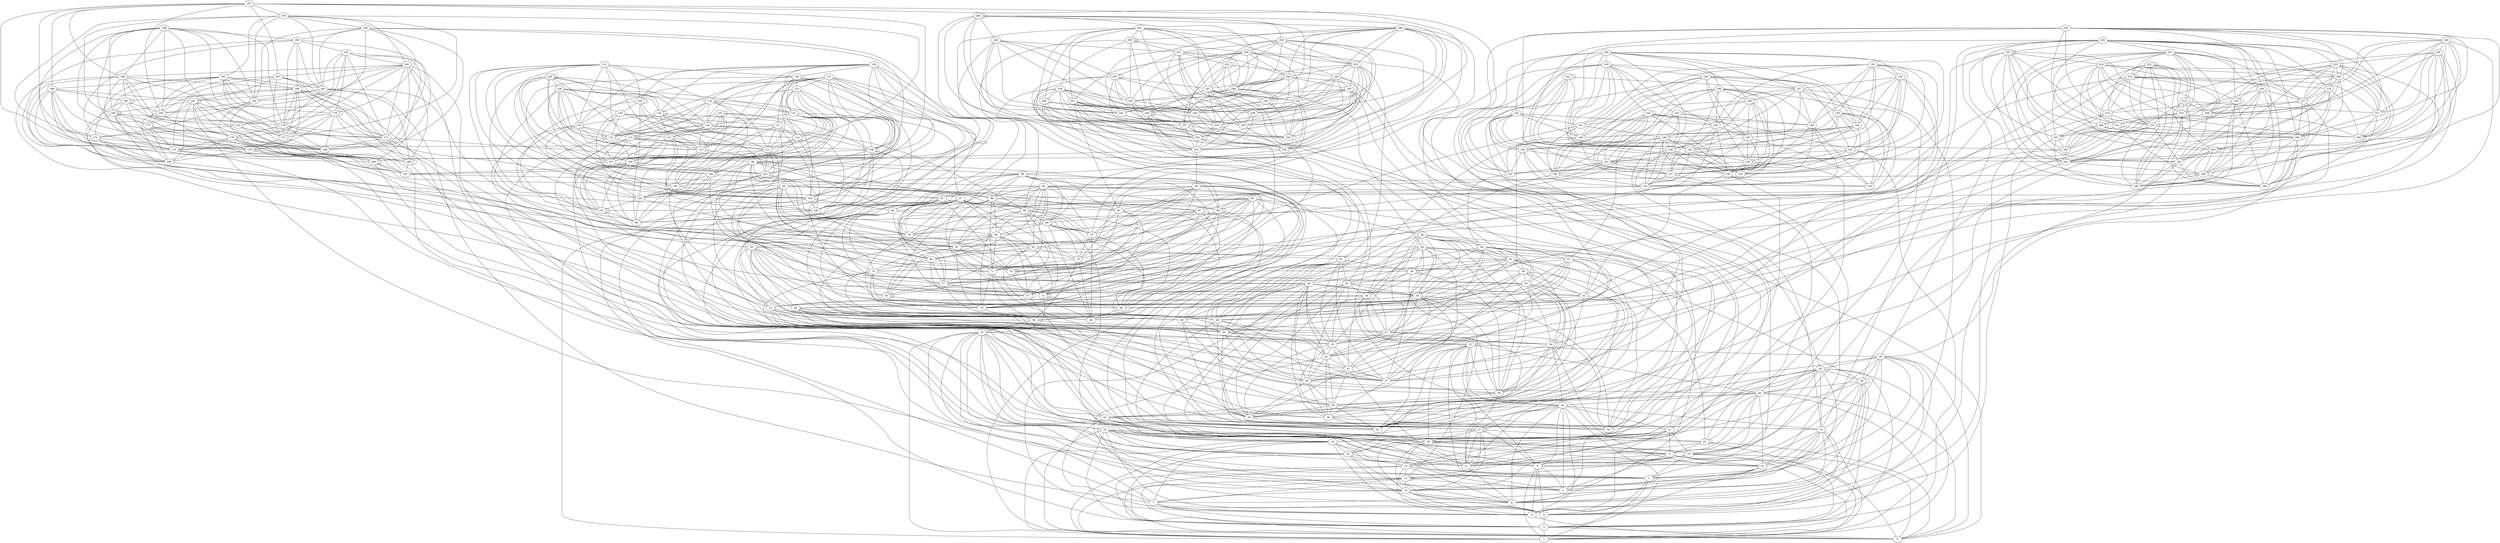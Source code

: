 /* Created by igraph 0.7.1 */
graph {
  0 [
    com=0
  ];
  1 [
    com=2
  ];
  2 [
    com=2
  ];
  3 [
    com=4
  ];
  4 [
    com=2
  ];
  5 [
    com=2
  ];
  6 [
    com=3
  ];
  7 [
    com=2
  ];
  8 [
    com=2
  ];
  9 [
    com=2
  ];
  10 [
    com=2
  ];
  11 [
    com=2
  ];
  12 [
    com=2
  ];
  13 [
    com=0
  ];
  14 [
    com=2
  ];
  15 [
    com=0
  ];
  16 [
    com=2
  ];
  17 [
    com=4
  ];
  18 [
    com=2
  ];
  19 [
    com=2
  ];
  20 [
    com=2
  ];
  21 [
    com=0
  ];
  22 [
    com=2
  ];
  23 [
    com=4
  ];
  24 [
    com=0
  ];
  25 [
    com=2
  ];
  26 [
    com=4
  ];
  27 [
    com=0
  ];
  28 [
    com=2
  ];
  29 [
    com=0
  ];
  30 [
    com=3
  ];
  31 [
    com=2
  ];
  32 [
    com=2
  ];
  33 [
    com=1
  ];
  34 [
    com=1
  ];
  35 [
    com=1
  ];
  36 [
    com=1
  ];
  37 [
    com=1
  ];
  38 [
    com=1
  ];
  39 [
    com=1
  ];
  40 [
    com=1
  ];
  41 [
    com=1
  ];
  42 [
    com=1
  ];
  43 [
    com=1
  ];
  44 [
    com=1
  ];
  45 [
    com=1
  ];
  46 [
    com=1
  ];
  47 [
    com=1
  ];
  48 [
    com=1
  ];
  49 [
    com=1
  ];
  50 [
    com=1
  ];
  51 [
    com=1
  ];
  52 [
    com=1
  ];
  53 [
    com=1
  ];
  54 [
    com=1
  ];
  55 [
    com=1
  ];
  56 [
    com=0
  ];
  57 [
    com=1
  ];
  58 [
    com=1
  ];
  59 [
    com=1
  ];
  60 [
    com=1
  ];
  61 [
    com=1
  ];
  62 [
    com=1
  ];
  63 [
    com=1
  ];
  64 [
    com=1
  ];
  65 [
    com=1
  ];
  66 [
    com=7
  ];
  67 [
    com=7
  ];
  68 [
    com=3
  ];
  69 [
    com=2
  ];
  70 [
    com=7
  ];
  71 [
    com=7
  ];
  72 [
    com=7
  ];
  73 [
    com=7
  ];
  74 [
    com=7
  ];
  75 [
    com=7
  ];
  76 [
    com=7
  ];
  77 [
    com=7
  ];
  78 [
    com=7
  ];
  79 [
    com=7
  ];
  80 [
    com=7
  ];
  81 [
    com=7
  ];
  82 [
    com=7
  ];
  83 [
    com=7
  ];
  84 [
    com=7
  ];
  85 [
    com=7
  ];
  86 [
    com=0
  ];
  87 [
    com=7
  ];
  88 [
    com=7
  ];
  89 [
    com=7
  ];
  90 [
    com=7
  ];
  91 [
    com=7
  ];
  92 [
    com=7
  ];
  93 [
    com=7
  ];
  94 [
    com=7
  ];
  95 [
    com=7
  ];
  96 [
    com=7
  ];
  97 [
    com=7
  ];
  98 [
    com=7
  ];
  99 [
    com=8
  ];
  100 [
    com=8
  ];
  101 [
    com=8
  ];
  102 [
    com=8
  ];
  103 [
    com=8
  ];
  104 [
    com=8
  ];
  105 [
    com=8
  ];
  106 [
    com=8
  ];
  107 [
    com=8
  ];
  108 [
    com=8
  ];
  109 [
    com=8
  ];
  110 [
    com=8
  ];
  111 [
    com=8
  ];
  112 [
    com=8
  ];
  113 [
    com=8
  ];
  114 [
    com=8
  ];
  115 [
    com=8
  ];
  116 [
    com=8
  ];
  117 [
    com=8
  ];
  118 [
    com=8
  ];
  119 [
    com=8
  ];
  120 [
    com=8
  ];
  121 [
    com=8
  ];
  122 [
    com=8
  ];
  123 [
    com=8
  ];
  124 [
    com=8
  ];
  125 [
    com=8
  ];
  126 [
    com=8
  ];
  127 [
    com=8
  ];
  128 [
    com=8
  ];
  129 [
    com=8
  ];
  130 [
    com=8
  ];
  131 [
    com=8
  ];
  132 [
    com=6
  ];
  133 [
    com=6
  ];
  134 [
    com=6
  ];
  135 [
    com=6
  ];
  136 [
    com=6
  ];
  137 [
    com=6
  ];
  138 [
    com=6
  ];
  139 [
    com=6
  ];
  140 [
    com=6
  ];
  141 [
    com=6
  ];
  142 [
    com=6
  ];
  143 [
    com=6
  ];
  144 [
    com=6
  ];
  145 [
    com=6
  ];
  146 [
    com=6
  ];
  147 [
    com=6
  ];
  148 [
    com=6
  ];
  149 [
    com=6
  ];
  150 [
    com=6
  ];
  151 [
    com=6
  ];
  152 [
    com=6
  ];
  153 [
    com=6
  ];
  154 [
    com=6
  ];
  155 [
    com=6
  ];
  156 [
    com=6
  ];
  157 [
    com=6
  ];
  158 [
    com=6
  ];
  159 [
    com=6
  ];
  160 [
    com=6
  ];
  161 [
    com=6
  ];
  162 [
    com=6
  ];
  163 [
    com=6
  ];
  164 [
    com=6
  ];
  165 [
    com=5
  ];
  166 [
    com=5
  ];
  167 [
    com=5
  ];
  168 [
    com=5
  ];
  169 [
    com=5
  ];
  170 [
    com=5
  ];
  171 [
    com=5
  ];
  172 [
    com=5
  ];
  173 [
    com=5
  ];
  174 [
    com=5
  ];
  175 [
    com=5
  ];
  176 [
    com=5
  ];
  177 [
    com=5
  ];
  178 [
    com=5
  ];
  179 [
    com=5
  ];
  180 [
    com=5
  ];
  181 [
    com=5
  ];
  182 [
    com=5
  ];
  183 [
    com=5
  ];
  184 [
    com=5
  ];
  185 [
    com=5
  ];
  186 [
    com=5
  ];
  187 [
    com=5
  ];
  188 [
    com=5
  ];
  189 [
    com=5
  ];
  190 [
    com=5
  ];
  191 [
    com=5
  ];
  192 [
    com=5
  ];
  193 [
    com=5
  ];
  194 [
    com=5
  ];
  195 [
    com=5
  ];
  196 [
    com=5
  ];
  197 [
    com=5
  ];
  198 [
    com=3
  ];
  199 [
    com=3
  ];
  200 [
    com=3
  ];
  201 [
    com=3
  ];
  202 [
    com=3
  ];
  203 [
    com=3
  ];
  204 [
    com=3
  ];
  205 [
    com=3
  ];
  206 [
    com=3
  ];
  207 [
    com=3
  ];
  208 [
    com=3
  ];
  209 [
    com=3
  ];
  210 [
    com=3
  ];
  211 [
    com=3
  ];
  212 [
    com=3
  ];
  213 [
    com=3
  ];
  214 [
    com=3
  ];
  215 [
    com=3
  ];
  216 [
    com=3
  ];
  217 [
    com=3
  ];
  218 [
    com=3
  ];
  219 [
    com=3
  ];
  220 [
    com=3
  ];
  221 [
    com=3
  ];
  222 [
    com=3
  ];
  223 [
    com=3
  ];
  224 [
    com=3
  ];
  225 [
    com=3
  ];
  226 [
    com=3
  ];
  227 [
    com=3
  ];
  228 [
    com=3
  ];
  229 [
    com=3
  ];
  230 [
    com=3
  ];
  231 [
    com=0
  ];
  232 [
    com=0
  ];
  233 [
    com=0
  ];
  234 [
    com=0
  ];
  235 [
    com=0
  ];
  236 [
    com=0
  ];
  237 [
    com=0
  ];
  238 [
    com=0
  ];
  239 [
    com=0
  ];
  240 [
    com=0
  ];
  241 [
    com=0
  ];
  242 [
    com=0
  ];
  243 [
    com=0
  ];
  244 [
    com=0
  ];
  245 [
    com=0
  ];
  246 [
    com=0
  ];
  247 [
    com=0
  ];
  248 [
    com=0
  ];
  249 [
    com=0
  ];
  250 [
    com=0
  ];
  251 [
    com=0
  ];
  252 [
    com=0
  ];
  253 [
    com=0
  ];
  254 [
    com=0
  ];
  255 [
    com=0
  ];
  256 [
    com=0
  ];
  257 [
    com=0
  ];
  258 [
    com=0
  ];
  259 [
    com=0
  ];
  260 [
    com=0
  ];
  261 [
    com=0
  ];
  262 [
    com=0
  ];
  263 [
    com=0
  ];

  7 -- 6 [
    weight=3
  ];
  28 -- 9 [
    weight=1
  ];
  10 -- 8 [
    weight=1
  ];
  30 -- 12 [
    weight=3
  ];
  22 -- 11 [
    weight=1
  ];
  29 -- 11 [
    weight=3
  ];
  15 -- 13 [
    weight=1
  ];
  18 -- 15 [
    weight=3
  ];
  17 -- 12 [
    weight=3
  ];
  18 -- 1 [
    weight=1
  ];
  28 -- 26 [
    weight=3
  ];
  32 -- 11 [
    weight=1
  ];
  14 -- 8 [
    weight=1
  ];
  31 -- 9 [
    weight=1
  ];
  21 -- 20 [
    weight=3
  ];
  24 -- 2 [
    weight=3
  ];
  24 -- 8 [
    weight=3
  ];
  7 -- 3 [
    weight=3
  ];
  26 -- 0 [
    weight=3
  ];
  31 -- 5 [
    weight=1
  ];
  32 -- 18 [
    weight=1
  ];
  32 -- 22 [
    weight=1
  ];
  29 -- 21 [
    weight=1
  ];
  20 -- 15 [
    weight=3
  ];
  14 -- 10 [
    weight=1
  ];
  29 -- 28 [
    weight=3
  ];
  24 -- 11 [
    weight=3
  ];
  12 -- 5 [
    weight=1
  ];
  26 -- 17 [
    weight=1
  ];
  7 -- 4 [
    weight=1
  ];
  19 -- 0 [
    weight=3
  ];
  9 -- 6 [
    weight=3
  ];
  21 -- 19 [
    weight=3
  ];
  31 -- 20 [
    weight=1
  ];
  25 -- 6 [
    weight=3
  ];
  12 -- 2 [
    weight=1
  ];
  5 -- 4 [
    weight=1
  ];
  30 -- 8 [
    weight=3
  ];
  32 -- 17 [
    weight=3
  ];
  14 -- 7 [
    weight=1
  ];
  13 -- 1 [
    weight=3
  ];
  30 -- 27 [
    weight=3
  ];
  27 -- 16 [
    weight=3
  ];
  29 -- 3 [
    weight=3
  ];
  3 -- 0 [
    weight=3
  ];
  18 -- 3 [
    weight=3
  ];
  26 -- 12 [
    weight=3
  ];
  20 -- 10 [
    weight=1
  ];
  24 -- 9 [
    weight=3
  ];
  20 -- 20 [
    weight=1
  ];
  27 -- 11 [
    weight=3
  ];
  31 -- 26 [
    weight=3
  ];
  5 -- 1 [
    weight=1
  ];
  25 -- 23 [
    weight=3
  ];
  23 -- 10 [
    weight=3
  ];
  23 -- 3 [
    weight=1
  ];
  22 -- 5 [
    weight=1
  ];
  31 -- 30 [
    weight=3
  ];
  26 -- 1 [
    weight=3
  ];
  26 -- 22 [
    weight=3
  ];
  15 -- 5 [
    weight=3
  ];
  17 -- 2 [
    weight=3
  ];
  9 -- 1 [
    weight=1
  ];
  25 -- 18 [
    weight=1
  ];
  31 -- 24 [
    weight=3
  ];
  13 -- 0 [
    weight=1
  ];
  6 -- 3 [
    weight=3
  ];
  27 -- 20 [
    weight=3
  ];
  17 -- 1 [
    weight=3
  ];
  10 -- 4 [
    weight=1
  ];
  15 -- 0 [
    weight=1
  ];
  22 -- 14 [
    weight=1
  ];
  26 -- 19 [
    weight=3
  ];
  13 -- 10 [
    weight=3
  ];
  21 -- 18 [
    weight=3
  ];
  30 -- 29 [
    weight=3
  ];
  23 -- 0 [
    weight=3
  ];
  31 -- 12 [
    weight=1
  ];
  25 -- 0 [
    weight=3
  ];
  28 -- 2 [
    weight=1
  ];
  29 -- 14 [
    weight=3
  ];
  19 -- 9 [
    weight=1
  ];
  16 -- 11 [
    weight=1
  ];
  32 -- 16 [
    weight=1
  ];
  32 -- 31 [
    weight=1
  ];
  25 -- 12 [
    weight=1
  ];
  16 -- 7 [
    weight=1
  ];
  26 -- 24 [
    weight=3
  ];
  24 -- 22 [
    weight=3
  ];
  28 -- 3 [
    weight=3
  ];
  31 -- 16 [
    weight=1
  ];
  16 -- 6 [
    weight=3
  ];
  9 -- 4 [
    weight=1
  ];
  22 -- 10 [
    weight=1
  ];
  25 -- 3 [
    weight=3
  ];
  32 -- 1 [
    weight=1
  ];
  13 -- 2 [
    weight=3
  ];
  24 -- 21 [
    weight=1
  ];
  20 -- 19 [
    weight=1
  ];
  24 -- 1 [
    weight=3
  ];
  14 -- 9 [
    weight=1
  ];
  20 -- 8 [
    weight=1
  ];
  19 -- 5 [
    weight=1
  ];
  21 -- 2 [
    weight=3
  ];
  26 -- 23 [
    weight=1
  ];
  32 -- 7 [
    weight=1
  ];
  19 -- 13 [
    weight=3
  ];
  30 -- 14 [
    weight=3
  ];
  30 -- 0 [
    weight=3
  ];
  25 -- 9 [
    weight=1
  ];
  12 -- 8 [
    weight=1
  ];
  13 -- 13 [
    weight=1
  ];
  19 -- 1 [
    weight=1
  ];
  32 -- 5 [
    weight=1
  ];
  30 -- 5 [
    weight=3
  ];
  13 -- 7 [
    weight=3
  ];
  17 -- 0 [
    weight=3
  ];
  19 -- 15 [
    weight=3
  ];
  24 -- 3 [
    weight=3
  ];
  11 -- 8 [
    weight=1
  ];
  28 -- 28 [
    weight=1
  ];
  27 -- 9 [
    weight=3
  ];
  32 -- 14 [
    weight=1
  ];
  21 -- 4 [
    weight=3
  ];
  14 -- 4 [
    weight=1
  ];
  22 -- 21 [
    weight=3
  ];
  14 -- 1 [
    weight=1
  ];
  20 -- 17 [
    weight=3
  ];
  22 -- 4 [
    weight=1
  ];
  24 -- 4 [
    weight=3
  ];
  9 -- 2 [
    weight=1
  ];
  31 -- 11 [
    weight=1
  ];
  21 -- 17 [
    weight=3
  ];
  28 -- 6 [
    weight=3
  ];
  15 -- 3 [
    weight=3
  ];
  18 -- 16 [
    weight=1
  ];
  25 -- 20 [
    weight=1
  ];
  23 -- 17 [
    weight=1
  ];
  27 -- 27 [
    weight=1
  ];
  29 -- 1 [
    weight=3
  ];
  28 -- 8 [
    weight=1
  ];
  17 -- 11 [
    weight=3
  ];
  19 -- 11 [
    weight=1
  ];
  4 -- 0 [
    weight=3
  ];
  23 -- 23 [
    weight=1
  ];
  25 -- 16 [
    weight=1
  ];
  22 -- 2 [
    weight=1
  ];
  27 -- 13 [
    weight=1
  ];
  16 -- 8 [
    weight=1
  ];
  14 -- 12 [
    weight=1
  ];
  27 -- 10 [
    weight=3
  ];
  30 -- 17 [
    weight=3
  ];
  15 -- 8 [
    weight=3
  ];
  10 -- 7 [
    weight=1
  ];
  29 -- 26 [
    weight=3
  ];
  30 -- 28 [
    weight=3
  ];
  24 -- 14 [
    weight=3
  ];
  10 -- 6 [
    weight=3
  ];
  29 -- 27 [
    weight=1
  ];
  18 -- 6 [
    weight=3
  ];
  30 -- 6 [
    weight=1
  ];
  31 -- 22 [
    weight=1
  ];
  32 -- 13 [
    weight=3
  ];
  28 -- 20 [
    weight=1
  ];
  28 -- 5 [
    weight=1
  ];
  29 -- 18 [
    weight=3
  ];
  3 -- 1 [
    weight=3
  ];
  27 -- 23 [
    weight=3
  ];
  29 -- 19 [
    weight=3
  ];
  32 -- 10 [
    weight=1
  ];
  21 -- 11 [
    weight=3
  ];
  5 -- 5 [
    weight=1
  ];
  15 -- 4 [
    weight=3
  ];
  16 -- 15 [
    weight=3
  ];
  12 -- 6 [
    weight=3
  ];
  18 -- 2 [
    weight=1
  ];
  48 -- 37 [
    weight=1
  ];
  61 -- 61 [
    weight=1
  ];
  62 -- 55 [
    weight=1
  ];
  57 -- 56 [
    weight=3
  ];
  63 -- 49 [
    weight=1
  ];
  50 -- 39 [
    weight=1
  ];
  58 -- 39 [
    weight=1
  ];
  60 -- 33 [
    weight=1
  ];
  58 -- 41 [
    weight=1
  ];
  61 -- 48 [
    weight=1
  ];
  44 -- 34 [
    weight=1
  ];
  46 -- 35 [
    weight=1
  ];
  50 -- 49 [
    weight=1
  ];
  51 -- 34 [
    weight=1
  ];
  55 -- 34 [
    weight=1
  ];
  59 -- 43 [
    weight=1
  ];
  38 -- 33 [
    weight=1
  ];
  42 -- 36 [
    weight=1
  ];
  64 -- 53 [
    weight=1
  ];
  57 -- 52 [
    weight=1
  ];
  65 -- 60 [
    weight=1
  ];
  47 -- 42 [
    weight=1
  ];
  53 -- 52 [
    weight=1
  ];
  56 -- 55 [
    weight=3
  ];
  45 -- 44 [
    weight=1
  ];
  63 -- 50 [
    weight=1
  ];
  57 -- 53 [
    weight=1
  ];
  43 -- 36 [
    weight=1
  ];
  52 -- 37 [
    weight=1
  ];
  61 -- 46 [
    weight=1
  ];
  61 -- 43 [
    weight=1
  ];
  62 -- 54 [
    weight=1
  ];
  58 -- 58 [
    weight=1
  ];
  36 -- 33 [
    weight=1
  ];
  60 -- 37 [
    weight=1
  ];
  58 -- 46 [
    weight=1
  ];
  50 -- 47 [
    weight=1
  ];
  57 -- 49 [
    weight=1
  ];
  64 -- 37 [
    weight=1
  ];
  62 -- 58 [
    weight=1
  ];
  55 -- 33 [
    weight=1
  ];
  63 -- 59 [
    weight=1
  ];
  59 -- 46 [
    weight=1
  ];
  54 -- 47 [
    weight=1
  ];
  47 -- 34 [
    weight=1
  ];
  45 -- 35 [
    weight=1
  ];
  64 -- 62 [
    weight=1
  ];
  57 -- 33 [
    weight=1
  ];
  43 -- 42 [
    weight=1
  ];
  59 -- 51 [
    weight=1
  ];
  65 -- 41 [
    weight=1
  ];
  49 -- 37 [
    weight=1
  ];
  63 -- 62 [
    weight=1
  ];
  35 -- 33 [
    weight=1
  ];
  49 -- 43 [
    weight=1
  ];
  40 -- 35 [
    weight=1
  ];
  54 -- 39 [
    weight=1
  ];
  62 -- 56 [
    weight=3
  ];
  49 -- 46 [
    weight=1
  ];
  59 -- 33 [
    weight=1
  ];
  41 -- 40 [
    weight=1
  ];
  60 -- 57 [
    weight=1
  ];
  43 -- 41 [
    weight=1
  ];
  61 -- 37 [
    weight=1
  ];
  49 -- 48 [
    weight=1
  ];
  64 -- 50 [
    weight=1
  ];
  48 -- 42 [
    weight=1
  ];
  65 -- 33 [
    weight=1
  ];
  58 -- 52 [
    weight=1
  ];
  49 -- 44 [
    weight=1
  ];
  50 -- 41 [
    weight=1
  ];
  60 -- 56 [
    weight=3
  ];
  57 -- 47 [
    weight=1
  ];
  41 -- 37 [
    weight=1
  ];
  65 -- 39 [
    weight=1
  ];
  64 -- 47 [
    weight=1
  ];
  61 -- 56 [
    weight=3
  ];
  53 -- 49 [
    weight=1
  ];
  48 -- 33 [
    weight=1
  ];
  64 -- 59 [
    weight=1
  ];
  42 -- 38 [
    weight=1
  ];
  62 -- 44 [
    weight=1
  ];
  56 -- 56 [
    weight=1
  ];
  38 -- 36 [
    weight=1
  ];
  55 -- 35 [
    weight=1
  ];
  55 -- 43 [
    weight=1
  ];
  52 -- 48 [
    weight=1
  ];
  55 -- 52 [
    weight=1
  ];
  61 -- 40 [
    weight=1
  ];
  58 -- 53 [
    weight=1
  ];
  41 -- 38 [
    weight=1
  ];
  60 -- 48 [
    weight=1
  ];
  55 -- 50 [
    weight=1
  ];
  63 -- 52 [
    weight=1
  ];
  46 -- 39 [
    weight=1
  ];
  37 -- 36 [
    weight=1
  ];
  38 -- 34 [
    weight=1
  ];
  52 -- 38 [
    weight=1
  ];
  62 -- 36 [
    weight=1
  ];
  65 -- 45 [
    weight=1
  ];
  60 -- 50 [
    weight=1
  ];
  61 -- 55 [
    weight=1
  ];
  45 -- 42 [
    weight=1
  ];
  51 -- 36 [
    weight=1
  ];
  40 -- 36 [
    weight=1
  ];
  59 -- 40 [
    weight=1
  ];
  65 -- 43 [
    weight=1
  ];
  60 -- 34 [
    weight=1
  ];
  38 -- 35 [
    weight=1
  ];
  51 -- 46 [
    weight=1
  ];
  53 -- 44 [
    weight=1
  ];
  63 -- 48 [
    weight=1
  ];
  44 -- 37 [
    weight=1
  ];
  57 -- 40 [
    weight=1
  ];
  44 -- 44 [
    weight=1
  ];
  52 -- 34 [
    weight=1
  ];
  43 -- 37 [
    weight=1
  ];
  45 -- 40 [
    weight=1
  ];
  56 -- 39 [
    weight=3
  ];
  60 -- 39 [
    weight=1
  ];
  42 -- 41 [
    weight=1
  ];
  51 -- 44 [
    weight=1
  ];
  42 -- 40 [
    weight=1
  ];
  61 -- 34 [
    weight=1
  ];
  59 -- 54 [
    weight=1
  ];
  65 -- 62 [
    weight=1
  ];
  55 -- 40 [
    weight=1
  ];
  64 -- 54 [
    weight=1
  ];
  59 -- 47 [
    weight=1
  ];
  50 -- 45 [
    weight=1
  ];
  52 -- 33 [
    weight=1
  ];
  54 -- 34 [
    weight=1
  ];
  65 -- 64 [
    weight=1
  ];
  53 -- 51 [
    weight=1
  ];
  41 -- 35 [
    weight=1
  ];
  54 -- 41 [
    weight=1
  ];
  58 -- 45 [
    weight=1
  ];
  65 -- 48 [
    weight=1
  ];
  40 -- 38 [
    weight=1
  ];
  62 -- 42 [
    weight=1
  ];
  53 -- 33 [
    weight=1
  ];
  59 -- 42 [
    weight=1
  ];
  65 -- 54 [
    weight=1
  ];
  53 -- 37 [
    weight=1
  ];
  53 -- 42 [
    weight=1
  ];
  63 -- 45 [
    weight=1
  ];
  55 -- 54 [
    weight=1
  ];
  56 -- 50 [
    weight=3
  ];
  39 -- 38 [
    weight=1
  ];
  47 -- 33 [
    weight=1
  ];
  57 -- 46 [
    weight=1
  ];
  62 -- 38 [
    weight=1
  ];
  63 -- 51 [
    weight=1
  ];
  47 -- 43 [
    weight=1
  ];
  65 -- 44 [
    weight=1
  ];
  60 -- 54 [
    weight=1
  ];
  46 -- 45 [
    weight=1
  ];
  49 -- 38 [
    weight=1
  ];
  54 -- 37 [
    weight=1
  ];
  49 -- 45 [
    weight=1
  ];
  44 -- 39 [
    weight=1
  ];
  51 -- 48 [
    weight=1
  ];
  48 -- 35 [
    weight=1
  ];
  51 -- 41 [
    weight=1
  ];
  64 -- 58 [
    weight=1
  ];
  63 -- 46 [
    weight=1
  ];
  54 -- 51 [
    weight=1
  ];
  57 -- 34 [
    weight=1
  ];
  36 -- 34 [
    weight=1
  ];
  60 -- 45 [
    weight=1
  ];
  64 -- 40 [
    weight=1
  ];
  59 -- 36 [
    weight=1
  ];
  40 -- 39 [
    weight=1
  ];
  65 -- 47 [
    weight=1
  ];
  43 -- 35 [
    weight=1
  ];
  44 -- 35 [
    weight=1
  ];
  53 -- 39 [
    weight=1
  ];
  82 -- 77 [
    weight=1
  ];
  87 -- 72 [
    weight=1
  ];
  75 -- 66 [
    weight=1
  ];
  98 -- 91 [
    weight=1
  ];
  94 -- 70 [
    weight=1
  ];
  74 -- 67 [
    weight=1
  ];
  76 -- 76 [
    weight=1
  ];
  97 -- 80 [
    weight=1
  ];
  94 -- 73 [
    weight=1
  ];
  82 -- 66 [
    weight=1
  ];
  84 -- 84 [
    weight=1
  ];
  83 -- 67 [
    weight=1
  ];
  95 -- 89 [
    weight=1
  ];
  94 -- 79 [
    weight=1
  ];
  71 -- 69 [
    weight=3
  ];
  97 -- 73 [
    weight=1
  ];
  87 -- 69 [
    weight=3
  ];
  97 -- 88 [
    weight=1
  ];
  91 -- 83 [
    weight=1
  ];
  77 -- 69 [
    weight=3
  ];
  90 -- 79 [
    weight=1
  ];
  92 -- 66 [
    weight=1
  ];
  84 -- 82 [
    weight=1
  ];
  91 -- 90 [
    weight=1
  ];
  91 -- 74 [
    weight=1
  ];
  96 -- 67 [
    weight=1
  ];
  92 -- 90 [
    weight=1
  ];
  71 -- 70 [
    weight=1
  ];
  89 -- 87 [
    weight=1
  ];
  98 -- 71 [
    weight=1
  ];
  84 -- 68 [
    weight=3
  ];
  96 -- 86 [
    weight=3
  ];
  94 -- 80 [
    weight=1
  ];
  67 -- 67 [
    weight=1
  ];
  86 -- 78 [
    weight=3
  ];
  81 -- 74 [
    weight=1
  ];
  81 -- 76 [
    weight=1
  ];
  85 -- 82 [
    weight=1
  ];
  96 -- 90 [
    weight=1
  ];
  80 -- 77 [
    weight=1
  ];
  97 -- 82 [
    weight=1
  ];
  88 -- 75 [
    weight=1
  ];
  85 -- 71 [
    weight=1
  ];
  96 -- 83 [
    weight=1
  ];
  86 -- 85 [
    weight=3
  ];
  95 -- 81 [
    weight=1
  ];
  92 -- 67 [
    weight=1
  ];
  92 -- 85 [
    weight=1
  ];
  95 -- 67 [
    weight=1
  ];
  94 -- 69 [
    weight=3
  ];
  85 -- 81 [
    weight=1
  ];
  88 -- 70 [
    weight=1
  ];
  90 -- 86 [
    weight=3
  ];
  80 -- 79 [
    weight=1
  ];
  89 -- 69 [
    weight=3
  ];
  94 -- 75 [
    weight=1
  ];
  93 -- 67 [
    weight=1
  ];
  98 -- 78 [
    weight=1
  ];
  79 -- 66 [
    weight=1
  ];
  85 -- 79 [
    weight=1
  ];
  86 -- 73 [
    weight=3
  ];
  84 -- 70 [
    weight=1
  ];
  80 -- 74 [
    weight=1
  ];
  82 -- 72 [
    weight=1
  ];
  93 -- 72 [
    weight=1
  ];
  98 -- 69 [
    weight=3
  ];
  89 -- 71 [
    weight=1
  ];
  96 -- 78 [
    weight=1
  ];
  89 -- 76 [
    weight=1
  ];
  88 -- 86 [
    weight=3
  ];
  78 -- 70 [
    weight=1
  ];
  97 -- 78 [
    weight=1
  ];
  72 -- 68 [
    weight=3
  ];
  95 -- 87 [
    weight=1
  ];
  96 -- 95 [
    weight=1
  ];
  79 -- 77 [
    weight=1
  ];
  73 -- 69 [
    weight=3
  ];
  87 -- 77 [
    weight=1
  ];
  95 -- 83 [
    weight=1
  ];
  79 -- 68 [
    weight=3
  ];
  82 -- 73 [
    weight=1
  ];
  93 -- 90 [
    weight=1
  ];
  91 -- 77 [
    weight=1
  ];
  98 -- 73 [
    weight=1
  ];
  77 -- 76 [
    weight=1
  ];
  94 -- 81 [
    weight=1
  ];
  95 -- 71 [
    weight=1
  ];
  95 -- 88 [
    weight=1
  ];
  84 -- 77 [
    weight=1
  ];
  90 -- 81 [
    weight=1
  ];
  86 -- 66 [
    weight=3
  ];
  85 -- 76 [
    weight=1
  ];
  96 -- 84 [
    weight=1
  ];
  75 -- 73 [
    weight=1
  ];
  89 -- 85 [
    weight=1
  ];
  98 -- 75 [
    weight=1
  ];
  83 -- 68 [
    weight=3
  ];
  90 -- 70 [
    weight=1
  ];
  88 -- 72 [
    weight=1
  ];
  68 -- 66 [
    weight=3
  ];
  92 -- 81 [
    weight=1
  ];
  90 -- 67 [
    weight=1
  ];
  87 -- 71 [
    weight=1
  ];
  91 -- 66 [
    weight=1
  ];
  70 -- 69 [
    weight=3
  ];
  84 -- 74 [
    weight=1
  ];
  92 -- 82 [
    weight=1
  ];
  97 -- 72 [
    weight=1
  ];
  92 -- 88 [
    weight=1
  ];
  88 -- 74 [
    weight=1
  ];
  92 -- 80 [
    weight=1
  ];
  95 -- 68 [
    weight=3
  ];
  89 -- 75 [
    weight=1
  ];
  76 -- 70 [
    weight=1
  ];
  89 -- 72 [
    weight=1
  ];
  80 -- 67 [
    weight=1
  ];
  87 -- 86 [
    weight=3
  ];
  93 -- 81 [
    weight=1
  ];
  94 -- 83 [
    weight=1
  ];
  78 -- 74 [
    weight=1
  ];
  85 -- 67 [
    weight=1
  ];
  93 -- 68 [
    weight=3
  ];
  88 -- 68 [
    weight=3
  ];
  95 -- 78 [
    weight=1
  ];
  92 -- 89 [
    weight=1
  ];
  82 -- 80 [
    weight=1
  ];
  97 -- 90 [
    weight=1
  ];
  77 -- 67 [
    weight=1
  ];
  93 -- 78 [
    weight=1
  ];
  86 -- 68 [
    weight=3
  ];
  78 -- 77 [
    weight=1
  ];
  91 -- 78 [
    weight=1
  ];
  92 -- 75 [
    weight=1
  ];
  97 -- 75 [
    weight=1
  ];
  92 -- 84 [
    weight=1
  ];
  83 -- 76 [
    weight=1
  ];
  93 -- 84 [
    weight=1
  ];
  73 -- 71 [
    weight=1
  ];
  96 -- 89 [
    weight=1
  ];
  95 -- 79 [
    weight=1
  ];
  85 -- 72 [
    weight=1
  ];
  93 -- 88 [
    weight=1
  ];
  98 -- 96 [
    weight=1
  ];
  90 -- 66 [
    weight=1
  ];
  96 -- 91 [
    weight=1
  ];
  83 -- 75 [
    weight=1
  ];
  83 -- 70 [
    weight=1
  ];
  98 -- 80 [
    weight=1
  ];
  81 -- 70 [
    weight=1
  ];
  77 -- 72 [
    weight=1
  ];
  88 -- 81 [
    weight=1
  ];
  74 -- 74 [
    weight=1
  ];
  81 -- 71 [
    weight=1
  ];
  93 -- 79 [
    weight=1
  ];
  73 -- 66 [
    weight=1
  ];
  98 -- 84 [
    weight=1
  ];
  93 -- 87 [
    weight=1
  ];
  94 -- 91 [
    weight=1
  ];
  87 -- 75 [
    weight=1
  ];
  98 -- 97 [
    weight=1
  ];
  95 -- 85 [
    weight=1
  ];
  86 -- 75 [
    weight=3
  ];
  72 -- 72 [
    weight=1
  ];
  92 -- 71 [
    weight=1
  ];
  121 -- 116 [
    weight=1
  ];
  127 -- 108 [
    weight=1
  ];
  128 -- 106 [
    weight=1
  ];
  105 -- 103 [
    weight=1
  ];
  122 -- 121 [
    weight=1
  ];
  126 -- 123 [
    weight=1
  ];
  128 -- 110 [
    weight=1
  ];
  103 -- 99 [
    weight=1
  ];
  125 -- 116 [
    weight=1
  ];
  116 -- 101 [
    weight=1
  ];
  109 -- 101 [
    weight=1
  ];
  131 -- 105 [
    weight=1
  ];
  124 -- 105 [
    weight=1
  ];
  106 -- 106 [
    weight=1
  ];
  106 -- 99 [
    weight=1
  ];
  111 -- 103 [
    weight=1
  ];
  123 -- 106 [
    weight=1
  ];
  130 -- 100 [
    weight=1
  ];
  129 -- 112 [
    weight=1
  ];
  116 -- 107 [
    weight=1
  ];
  115 -- 107 [
    weight=1
  ];
  126 -- 100 [
    weight=1
  ];
  117 -- 111 [
    weight=1
  ];
  119 -- 119 [
    weight=1
  ];
  107 -- 102 [
    weight=1
  ];
  126 -- 110 [
    weight=1
  ];
  128 -- 121 [
    weight=1
  ];
  121 -- 102 [
    weight=1
  ];
  127 -- 117 [
    weight=1
  ];
  112 -- 109 [
    weight=1
  ];
  114 -- 111 [
    weight=1
  ];
  114 -- 103 [
    weight=1
  ];
  118 -- 115 [
    weight=1
  ];
  125 -- 125 [
    weight=1
  ];
  126 -- 99 [
    weight=1
  ];
  129 -- 107 [
    weight=1
  ];
  127 -- 118 [
    weight=1
  ];
  129 -- 114 [
    weight=1
  ];
  117 -- 107 [
    weight=1
  ];
  101 -- 101 [
    weight=1
  ];
  113 -- 104 [
    weight=1
  ];
  128 -- 118 [
    weight=1
  ];
  126 -- 121 [
    weight=1
  ];
  128 -- 119 [
    weight=1
  ];
  128 -- 112 [
    weight=1
  ];
  116 -- 108 [
    weight=1
  ];
  114 -- 109 [
    weight=1
  ];
  118 -- 112 [
    weight=1
  ];
  110 -- 100 [
    weight=1
  ];
  104 -- 100 [
    weight=1
  ];
  131 -- 118 [
    weight=1
  ];
  127 -- 102 [
    weight=1
  ];
  129 -- 109 [
    weight=1
  ];
  126 -- 114 [
    weight=1
  ];
  119 -- 113 [
    weight=1
  ];
  120 -- 112 [
    weight=1
  ];
  113 -- 101 [
    weight=1
  ];
  109 -- 102 [
    weight=1
  ];
  114 -- 100 [
    weight=1
  ];
  113 -- 99 [
    weight=1
  ];
  121 -- 111 [
    weight=1
  ];
  117 -- 105 [
    weight=1
  ];
  126 -- 122 [
    weight=1
  ];
  109 -- 99 [
    weight=1
  ];
  121 -- 114 [
    weight=1
  ];
  121 -- 100 [
    weight=1
  ];
  125 -- 115 [
    weight=1
  ];
  120 -- 114 [
    weight=1
  ];
  127 -- 123 [
    weight=1
  ];
  131 -- 104 [
    weight=1
  ];
  107 -- 106 [
    weight=1
  ];
  130 -- 118 [
    weight=1
  ];
  123 -- 108 [
    weight=1
  ];
  122 -- 106 [
    weight=1
  ];
  106 -- 105 [
    weight=1
  ];
  129 -- 129 [
    weight=1
  ];
  102 -- 99 [
    weight=1
  ];
  117 -- 114 [
    weight=1
  ];
  119 -- 112 [
    weight=1
  ];
  118 -- 104 [
    weight=1
  ];
  122 -- 111 [
    weight=1
  ];
  113 -- 110 [
    weight=1
  ];
  118 -- 109 [
    weight=1
  ];
  124 -- 102 [
    weight=1
  ];
  108 -- 107 [
    weight=1
  ];
  130 -- 108 [
    weight=1
  ];
  125 -- 110 [
    weight=1
  ];
  108 -- 105 [
    weight=1
  ];
  127 -- 99 [
    weight=1
  ];
  115 -- 110 [
    weight=1
  ];
  129 -- 101 [
    weight=1
  ];
  125 -- 108 [
    weight=1
  ];
  131 -- 103 [
    weight=1
  ];
  101 -- 99 [
    weight=1
  ];
  126 -- 105 [
    weight=1
  ];
  119 -- 116 [
    weight=1
  ];
  125 -- 113 [
    weight=1
  ];
  111 -- 102 [
    weight=1
  ];
  118 -- 107 [
    weight=1
  ];
  113 -- 111 [
    weight=1
  ];
  113 -- 109 [
    weight=1
  ];
  108 -- 108 [
    weight=1
  ];
  128 -- 122 [
    weight=1
  ];
  116 -- 113 [
    weight=1
  ];
  129 -- 119 [
    weight=1
  ];
  130 -- 102 [
    weight=1
  ];
  120 -- 117 [
    weight=1
  ];
  130 -- 126 [
    weight=1
  ];
  131 -- 101 [
    weight=1
  ];
  129 -- 103 [
    weight=1
  ];
  127 -- 104 [
    weight=1
  ];
  123 -- 121 [
    weight=1
  ];
  127 -- 119 [
    weight=1
  ];
  130 -- 110 [
    weight=1
  ];
  119 -- 118 [
    weight=1
  ];
  131 -- 122 [
    weight=1
  ];
  125 -- 104 [
    weight=1
  ];
  111 -- 107 [
    weight=1
  ];
  129 -- 116 [
    weight=1
  ];
  127 -- 116 [
    weight=1
  ];
  123 -- 109 [
    weight=1
  ];
  113 -- 100 [
    weight=1
  ];
  123 -- 104 [
    weight=1
  ];
  124 -- 120 [
    weight=1
  ];
  106 -- 103 [
    weight=1
  ];
  123 -- 114 [
    weight=1
  ];
  129 -- 128 [
    weight=1
  ];
  127 -- 110 [
    weight=1
  ];
  118 -- 99 [
    weight=1
  ];
  122 -- 101 [
    weight=1
  ];
  102 -- 100 [
    weight=1
  ];
  117 -- 104 [
    weight=1
  ];
  123 -- 101 [
    weight=1
  ];
  115 -- 111 [
    weight=1
  ];
  130 -- 111 [
    weight=1
  ];
  122 -- 112 [
    weight=1
  ];
  115 -- 115 [
    weight=1
  ];
  122 -- 116 [
    weight=1
  ];
  129 -- 113 [
    weight=1
  ];
  120 -- 103 [
    weight=1
  ];
  130 -- 119 [
    weight=1
  ];
  122 -- 115 [
    weight=1
  ];
  131 -- 107 [
    weight=1
  ];
  113 -- 103 [
    weight=1
  ];
  127 -- 103 [
    weight=1
  ];
  119 -- 114 [
    weight=1
  ];
  131 -- 115 [
    weight=1
  ];
  124 -- 124 [
    weight=1
  ];
  125 -- 112 [
    weight=1
  ];
  131 -- 110 [
    weight=1
  ];
  117 -- 112 [
    weight=1
  ];
  115 -- 104 [
    weight=1
  ];
  130 -- 124 [
    weight=1
  ];
  128 -- 102 [
    weight=1
  ];
  130 -- 104 [
    weight=1
  ];
  119 -- 111 [
    weight=1
  ];
  115 -- 108 [
    weight=1
  ];
  104 -- 99 [
    weight=1
  ];
  124 -- 99 [
    weight=1
  ];
  125 -- 105 [
    weight=1
  ];
  120 -- 116 [
    weight=1
  ];
  123 -- 122 [
    weight=1
  ];
  116 -- 112 [
    weight=1
  ];
  105 -- 104 [
    weight=1
  ];
  128 -- 120 [
    weight=1
  ];
  108 -- 100 [
    weight=1
  ];
  120 -- 110 [
    weight=1
  ];
  121 -- 106 [
    weight=1
  ];
  131 -- 124 [
    weight=1
  ];
  124 -- 101 [
    weight=1
  ];
  103 -- 101 [
    weight=1
  ];
  131 -- 126 [
    weight=1
  ];
  122 -- 108 [
    weight=1
  ];
  121 -- 109 [
    weight=1
  ];
  152 -- 150 [
    weight=1
  ];
  140 -- 135 [
    weight=1
  ];
  159 -- 157 [
    weight=1
  ];
  162 -- 146 [
    weight=1
  ];
  155 -- 135 [
    weight=1
  ];
  159 -- 147 [
    weight=1
  ];
  160 -- 147 [
    weight=1
  ];
  161 -- 159 [
    weight=1
  ];
  161 -- 150 [
    weight=1
  ];
  152 -- 140 [
    weight=1
  ];
  147 -- 138 [
    weight=1
  ];
  158 -- 135 [
    weight=1
  ];
  155 -- 141 [
    weight=1
  ];
  161 -- 151 [
    weight=1
  ];
  160 -- 144 [
    weight=1
  ];
  155 -- 144 [
    weight=1
  ];
  157 -- 140 [
    weight=1
  ];
  164 -- 137 [
    weight=1
  ];
  146 -- 136 [
    weight=1
  ];
  139 -- 132 [
    weight=1
  ];
  158 -- 150 [
    weight=1
  ];
  141 -- 132 [
    weight=1
  ];
  149 -- 143 [
    weight=1
  ];
  154 -- 143 [
    weight=1
  ];
  161 -- 132 [
    weight=1
  ];
  149 -- 136 [
    weight=1
  ];
  161 -- 155 [
    weight=1
  ];
  148 -- 144 [
    weight=1
  ];
  159 -- 137 [
    weight=1
  ];
  145 -- 135 [
    weight=1
  ];
  148 -- 139 [
    weight=1
  ];
  147 -- 135 [
    weight=1
  ];
  163 -- 151 [
    weight=1
  ];
  159 -- 142 [
    weight=1
  ];
  148 -- 133 [
    weight=1
  ];
  157 -- 155 [
    weight=1
  ];
  153 -- 149 [
    weight=1
  ];
  144 -- 137 [
    weight=1
  ];
  156 -- 146 [
    weight=1
  ];
  144 -- 132 [
    weight=1
  ];
  158 -- 137 [
    weight=1
  ];
  163 -- 142 [
    weight=1
  ];
  139 -- 133 [
    weight=1
  ];
  153 -- 138 [
    weight=1
  ];
  154 -- 138 [
    weight=1
  ];
  146 -- 141 [
    weight=1
  ];
  153 -- 146 [
    weight=1
  ];
  142 -- 139 [
    weight=1
  ];
  164 -- 158 [
    weight=1
  ];
  159 -- 148 [
    weight=1
  ];
  154 -- 151 [
    weight=1
  ];
  163 -- 152 [
    weight=1
  ];
  151 -- 138 [
    weight=1
  ];
  160 -- 132 [
    weight=1
  ];
  160 -- 155 [
    weight=1
  ];
  143 -- 141 [
    weight=1
  ];
  163 -- 132 [
    weight=1
  ];
  136 -- 135 [
    weight=1
  ];
  155 -- 147 [
    weight=1
  ];
  163 -- 156 [
    weight=1
  ];
  164 -- 146 [
    weight=1
  ];
  158 -- 144 [
    weight=1
  ];
  153 -- 151 [
    weight=1
  ];
  161 -- 144 [
    weight=1
  ];
  146 -- 133 [
    weight=1
  ];
  158 -- 136 [
    weight=1
  ];
  158 -- 156 [
    weight=1
  ];
  151 -- 149 [
    weight=1
  ];
  162 -- 144 [
    weight=1
  ];
  161 -- 148 [
    weight=1
  ];
  164 -- 159 [
    weight=1
  ];
  159 -- 140 [
    weight=1
  ];
  155 -- 134 [
    weight=1
  ];
  141 -- 138 [
    weight=1
  ];
  164 -- 157 [
    weight=1
  ];
  157 -- 146 [
    weight=1
  ];
  162 -- 157 [
    weight=1
  ];
  149 -- 133 [
    weight=1
  ];
  163 -- 150 [
    weight=1
  ];
  150 -- 149 [
    weight=1
  ];
  152 -- 152 [
    weight=1
  ];
  153 -- 145 [
    weight=1
  ];
  143 -- 132 [
    weight=1
  ];
  162 -- 162 [
    weight=1
  ];
  145 -- 143 [
    weight=1
  ];
  154 -- 132 [
    weight=1
  ];
  139 -- 139 [
    weight=1
  ];
  140 -- 134 [
    weight=1
  ];
  156 -- 153 [
    weight=1
  ];
  155 -- 148 [
    weight=1
  ];
  145 -- 139 [
    weight=1
  ];
  148 -- 145 [
    weight=1
  ];
  145 -- 133 [
    weight=1
  ];
  155 -- 149 [
    weight=1
  ];
  152 -- 133 [
    weight=1
  ];
  152 -- 147 [
    weight=1
  ];
  164 -- 148 [
    weight=1
  ];
  147 -- 136 [
    weight=1
  ];
  161 -- 133 [
    weight=1
  ];
  149 -- 142 [
    weight=1
  ];
  145 -- 134 [
    weight=1
  ];
  153 -- 134 [
    weight=1
  ];
  157 -- 142 [
    weight=1
  ];
  164 -- 154 [
    weight=1
  ];
  152 -- 137 [
    weight=1
  ];
  154 -- 133 [
    weight=1
  ];
  156 -- 134 [
    weight=1
  ];
  162 -- 132 [
    weight=1
  ];
  163 -- 153 [
    weight=1
  ];
  161 -- 142 [
    weight=1
  ];
  156 -- 156 [
    weight=1
  ];
  142 -- 136 [
    weight=1
  ];
  147 -- 141 [
    weight=1
  ];
  162 -- 142 [
    weight=1
  ];
  153 -- 140 [
    weight=1
  ];
  161 -- 140 [
    weight=1
  ];
  158 -- 140 [
    weight=1
  ];
  137 -- 134 [
    weight=1
  ];
  157 -- 156 [
    weight=1
  ];
  164 -- 133 [
    weight=1
  ];
  160 -- 139 [
    weight=1
  ];
  157 -- 150 [
    weight=1
  ];
  156 -- 136 [
    weight=1
  ];
  152 -- 141 [
    weight=1
  ];
  140 -- 137 [
    weight=1
  ];
  148 -- 137 [
    weight=1
  ];
  146 -- 134 [
    weight=1
  ];
  150 -- 145 [
    weight=1
  ];
  160 -- 157 [
    weight=1
  ];
  154 -- 150 [
    weight=1
  ];
  164 -- 142 [
    weight=1
  ];
  139 -- 136 [
    weight=1
  ];
  150 -- 142 [
    weight=1
  ];
  149 -- 146 [
    weight=1
  ];
  150 -- 136 [
    weight=1
  ];
  141 -- 133 [
    weight=1
  ];
  138 -- 134 [
    weight=1
  ];
  149 -- 134 [
    weight=1
  ];
  156 -- 145 [
    weight=1
  ];
  160 -- 148 [
    weight=1
  ];
  142 -- 137 [
    weight=1
  ];
  162 -- 143 [
    weight=1
  ];
  158 -- 133 [
    weight=1
  ];
  156 -- 138 [
    weight=1
  ];
  163 -- 144 [
    weight=1
  ];
  152 -- 138 [
    weight=1
  ];
  160 -- 138 [
    weight=1
  ];
  141 -- 137 [
    weight=1
  ];
  163 -- 160 [
    weight=1
  ];
  160 -- 145 [
    weight=1
  ];
  143 -- 134 [
    weight=1
  ];
  164 -- 163 [
    weight=1
  ];
  140 -- 136 [
    weight=1
  ];
  158 -- 141 [
    weight=1
  ];
  154 -- 144 [
    weight=1
  ];
  156 -- 139 [
    weight=1
  ];
  152 -- 135 [
    weight=1
  ];
  161 -- 147 [
    weight=1
  ];
  142 -- 134 [
    weight=1
  ];
  170 -- 168 [
    weight=1
  ];
  168 -- 168 [
    weight=1
  ];
  185 -- 181 [
    weight=1
  ];
  193 -- 178 [
    weight=1
  ];
  188 -- 176 [
    weight=1
  ];
  181 -- 172 [
    weight=1
  ];
  184 -- 173 [
    weight=1
  ];
  169 -- 169 [
    weight=1
  ];
  169 -- 167 [
    weight=1
  ];
  177 -- 176 [
    weight=1
  ];
  168 -- 167 [
    weight=1
  ];
  192 -- 190 [
    weight=1
  ];
  192 -- 166 [
    weight=1
  ];
  192 -- 179 [
    weight=1
  ];
  192 -- 182 [
    weight=1
  ];
  170 -- 167 [
    weight=1
  ];
  196 -- 174 [
    weight=1
  ];
  190 -- 172 [
    weight=1
  ];
  173 -- 165 [
    weight=1
  ];
  196 -- 177 [
    weight=1
  ];
  197 -- 195 [
    weight=1
  ];
  184 -- 169 [
    weight=1
  ];
  187 -- 175 [
    weight=1
  ];
  188 -- 183 [
    weight=1
  ];
  194 -- 185 [
    weight=1
  ];
  196 -- 188 [
    weight=1
  ];
  176 -- 175 [
    weight=1
  ];
  187 -- 168 [
    weight=1
  ];
  195 -- 194 [
    weight=1
  ];
  195 -- 185 [
    weight=1
  ];
  188 -- 172 [
    weight=1
  ];
  197 -- 169 [
    weight=1
  ];
  191 -- 185 [
    weight=1
  ];
  193 -- 192 [
    weight=1
  ];
  174 -- 173 [
    weight=1
  ];
  197 -- 188 [
    weight=1
  ];
  195 -- 175 [
    weight=1
  ];
  190 -- 187 [
    weight=1
  ];
  189 -- 165 [
    weight=1
  ];
  171 -- 167 [
    weight=1
  ];
  191 -- 177 [
    weight=1
  ];
  180 -- 180 [
    weight=1
  ];
  185 -- 178 [
    weight=1
  ];
  189 -- 169 [
    weight=1
  ];
  191 -- 179 [
    weight=1
  ];
  195 -- 180 [
    weight=1
  ];
  194 -- 179 [
    weight=1
  ];
  187 -- 171 [
    weight=1
  ];
  197 -- 182 [
    weight=1
  ];
  194 -- 174 [
    weight=1
  ];
  181 -- 166 [
    weight=1
  ];
  196 -- 178 [
    weight=1
  ];
  197 -- 173 [
    weight=1
  ];
  179 -- 171 [
    weight=1
  ];
  183 -- 183 [
    weight=1
  ];
  186 -- 179 [
    weight=1
  ];
  176 -- 167 [
    weight=1
  ];
  191 -- 186 [
    weight=1
  ];
  183 -- 180 [
    weight=1
  ];
  195 -- 184 [
    weight=1
  ];
  183 -- 182 [
    weight=1
  ];
  193 -- 185 [
    weight=1
  ];
  192 -- 178 [
    weight=1
  ];
  197 -- 167 [
    weight=1
  ];
  188 -- 170 [
    weight=1
  ];
  176 -- 165 [
    weight=1
  ];
  171 -- 170 [
    weight=1
  ];
  191 -- 189 [
    weight=1
  ];
  180 -- 176 [
    weight=1
  ];
  189 -- 181 [
    weight=1
  ];
  196 -- 184 [
    weight=1
  ];
  178 -- 172 [
    weight=1
  ];
  194 -- 193 [
    weight=1
  ];
  186 -- 171 [
    weight=1
  ];
  181 -- 165 [
    weight=1
  ];
  182 -- 177 [
    weight=1
  ];
  177 -- 165 [
    weight=1
  ];
  195 -- 191 [
    weight=1
  ];
  194 -- 166 [
    weight=1
  ];
  179 -- 174 [
    weight=1
  ];
  182 -- 165 [
    weight=1
  ];
  192 -- 185 [
    weight=1
  ];
  190 -- 188 [
    weight=1
  ];
  195 -- 190 [
    weight=1
  ];
  187 -- 182 [
    weight=1
  ];
  172 -- 168 [
    weight=1
  ];
  183 -- 170 [
    weight=1
  ];
  196 -- 168 [
    weight=1
  ];
  170 -- 165 [
    weight=1
  ];
  193 -- 172 [
    weight=1
  ];
  181 -- 168 [
    weight=1
  ];
  186 -- 178 [
    weight=1
  ];
  191 -- 180 [
    weight=1
  ];
  180 -- 177 [
    weight=1
  ];
  173 -- 170 [
    weight=1
  ];
  194 -- 169 [
    weight=1
  ];
  178 -- 176 [
    weight=1
  ];
  180 -- 178 [
    weight=1
  ];
  188 -- 178 [
    weight=1
  ];
  187 -- 185 [
    weight=1
  ];
  172 -- 166 [
    weight=1
  ];
  197 -- 189 [
    weight=1
  ];
  178 -- 171 [
    weight=1
  ];
  189 -- 173 [
    weight=1
  ];
  174 -- 171 [
    weight=1
  ];
  179 -- 179 [
    weight=1
  ];
  190 -- 176 [
    weight=1
  ];
  185 -- 184 [
    weight=1
  ];
  189 -- 166 [
    weight=1
  ];
  181 -- 181 [
    weight=1
  ];
  174 -- 167 [
    weight=1
  ];
  191 -- 171 [
    weight=1
  ];
  195 -- 170 [
    weight=1
  ];
  196 -- 171 [
    weight=1
  ];
  193 -- 165 [
    weight=1
  ];
  186 -- 183 [
    weight=1
  ];
  181 -- 180 [
    weight=1
  ];
  186 -- 170 [
    weight=1
  ];
  181 -- 169 [
    weight=1
  ];
  190 -- 184 [
    weight=1
  ];
  190 -- 168 [
    weight=1
  ];
  174 -- 166 [
    weight=1
  ];
  184 -- 182 [
    weight=1
  ];
  180 -- 167 [
    weight=1
  ];
  186 -- 182 [
    weight=1
  ];
  190 -- 175 [
    weight=1
  ];
  188 -- 165 [
    weight=1
  ];
  187 -- 172 [
    weight=1
  ];
  194 -- 184 [
    weight=1
  ];
  197 -- 187 [
    weight=1
  ];
  179 -- 166 [
    weight=1
  ];
  192 -- 169 [
    weight=1
  ];
  189 -- 175 [
    weight=1
  ];
  193 -- 186 [
    weight=1
  ];
  196 -- 182 [
    weight=1
  ];
  190 -- 186 [
    weight=1
  ];
  178 -- 166 [
    weight=1
  ];
  188 -- 186 [
    weight=1
  ];
  177 -- 170 [
    weight=1
  ];
  196 -- 180 [
    weight=1
  ];
  196 -- 193 [
    weight=1
  ];
  197 -- 175 [
    weight=1
  ];
  191 -- 184 [
    weight=1
  ];
  185 -- 168 [
    weight=1
  ];
  193 -- 175 [
    weight=1
  ];
  189 -- 183 [
    weight=1
  ];
  192 -- 172 [
    weight=1
  ];
  191 -- 172 [
    weight=1
  ];
  195 -- 171 [
    weight=1
  ];
  177 -- 169 [
    weight=1
  ];
  186 -- 172 [
    weight=1
  ];
  191 -- 173 [
    weight=1
  ];
  176 -- 166 [
    weight=1
  ];
  196 -- 166 [
    weight=1
  ];
  194 -- 167 [
    weight=1
  ];
  183 -- 174 [
    weight=1
  ];
  179 -- 175 [
    weight=1
  ];
  187 -- 181 [
    weight=1
  ];
  184 -- 176 [
    weight=1
  ];
  181 -- 177 [
    weight=1
  ];
  180 -- 175 [
    weight=1
  ];
  177 -- 175 [
    weight=1
  ];
  226 -- 201 [
    weight=1
  ];
  220 -- 211 [
    weight=1
  ];
  227 -- 201 [
    weight=1
  ];
  219 -- 217 [
    weight=1
  ];
  229 -- 218 [
    weight=1
  ];
  219 -- 198 [
    weight=1
  ];
  223 -- 220 [
    weight=1
  ];
  216 -- 216 [
    weight=1
  ];
  200 -- 199 [
    weight=1
  ];
  230 -- 204 [
    weight=1
  ];
  221 -- 208 [
    weight=1
  ];
  212 -- 207 [
    weight=1
  ];
  226 -- 215 [
    weight=1
  ];
  228 -- 203 [
    weight=1
  ];
  215 -- 207 [
    weight=1
  ];
  212 -- 212 [
    weight=1
  ];
  218 -- 213 [
    weight=1
  ];
  226 -- 223 [
    weight=1
  ];
  228 -- 220 [
    weight=1
  ];
  222 -- 213 [
    weight=1
  ];
  227 -- 214 [
    weight=1
  ];
  221 -- 210 [
    weight=1
  ];
  227 -- 217 [
    weight=1
  ];
  227 -- 220 [
    weight=1
  ];
  225 -- 204 [
    weight=1
  ];
  226 -- 200 [
    weight=1
  ];
  208 -- 205 [
    weight=1
  ];
  204 -- 199 [
    weight=1
  ];
  219 -- 206 [
    weight=1
  ];
  226 -- 209 [
    weight=1
  ];
  228 -- 210 [
    weight=1
  ];
  215 -- 210 [
    weight=1
  ];
  218 -- 217 [
    weight=1
  ];
  215 -- 212 [
    weight=1
  ];
  223 -- 205 [
    weight=1
  ];
  212 -- 200 [
    weight=1
  ];
  216 -- 209 [
    weight=1
  ];
  224 -- 216 [
    weight=1
  ];
  208 -- 208 [
    weight=1
  ];
  210 -- 199 [
    weight=1
  ];
  217 -- 204 [
    weight=1
  ];
  228 -- 217 [
    weight=1
  ];
  213 -- 206 [
    weight=1
  ];
  214 -- 198 [
    weight=1
  ];
  205 -- 201 [
    weight=1
  ];
  224 -- 220 [
    weight=1
  ];
  224 -- 207 [
    weight=1
  ];
  220 -- 201 [
    weight=1
  ];
  217 -- 213 [
    weight=1
  ];
  222 -- 215 [
    weight=1
  ];
  224 -- 211 [
    weight=1
  ];
  229 -- 228 [
    weight=1
  ];
  223 -- 216 [
    weight=1
  ];
  203 -- 198 [
    weight=1
  ];
  208 -- 207 [
    weight=1
  ];
  213 -- 212 [
    weight=1
  ];
  223 -- 202 [
    weight=1
  ];
  230 -- 227 [
    weight=1
  ];
  225 -- 224 [
    weight=1
  ];
  209 -- 202 [
    weight=1
  ];
  214 -- 209 [
    weight=1
  ];
  223 -- 199 [
    weight=1
  ];
  225 -- 199 [
    weight=1
  ];
  229 -- 198 [
    weight=1
  ];
  216 -- 200 [
    weight=1
  ];
  226 -- 211 [
    weight=1
  ];
  229 -- 211 [
    weight=1
  ];
  223 -- 219 [
    weight=1
  ];
  207 -- 205 [
    weight=1
  ];
  228 -- 226 [
    weight=1
  ];
  230 -- 219 [
    weight=1
  ];
  220 -- 216 [
    weight=1
  ];
  211 -- 211 [
    weight=1
  ];
  226 -- 198 [
    weight=1
  ];
  220 -- 204 [
    weight=1
  ];
  214 -- 211 [
    weight=1
  ];
  227 -- 224 [
    weight=1
  ];
  221 -- 217 [
    weight=1
  ];
  230 -- 207 [
    weight=1
  ];
  224 -- 206 [
    weight=1
  ];
  212 -- 206 [
    weight=1
  ];
  229 -- 204 [
    weight=1
  ];
  229 -- 208 [
    weight=1
  ];
  218 -- 198 [
    weight=1
  ];
  224 -- 210 [
    weight=1
  ];
  222 -- 203 [
    weight=1
  ];
  203 -- 200 [
    weight=1
  ];
  230 -- 218 [
    weight=1
  ];
  202 -- 198 [
    weight=1
  ];
  227 -- 205 [
    weight=1
  ];
  227 -- 213 [
    weight=1
  ];
  214 -- 213 [
    weight=1
  ];
  224 -- 203 [
    weight=1
  ];
  207 -- 199 [
    weight=1
  ];
  225 -- 209 [
    weight=1
  ];
  224 -- 213 [
    weight=1
  ];
  218 -- 202 [
    weight=1
  ];
  226 -- 206 [
    weight=1
  ];
  219 -- 202 [
    weight=1
  ];
  217 -- 198 [
    weight=1
  ];
  210 -- 201 [
    weight=1
  ];
  218 -- 200 [
    weight=1
  ];
  210 -- 204 [
    weight=1
  ];
  212 -- 205 [
    weight=1
  ];
  218 -- 199 [
    weight=1
  ];
  230 -- 216 [
    weight=1
  ];
  207 -- 207 [
    weight=1
  ];
  213 -- 199 [
    weight=1
  ];
  225 -- 203 [
    weight=1
  ];
  216 -- 215 [
    weight=1
  ];
  202 -- 199 [
    weight=1
  ];
  220 -- 217 [
    weight=1
  ];
  213 -- 208 [
    weight=1
  ];
  216 -- 201 [
    weight=1
  ];
  201 -- 200 [
    weight=1
  ];
  222 -- 221 [
    weight=1
  ];
  204 -- 203 [
    weight=1
  ];
  216 -- 198 [
    weight=1
  ];
  220 -- 219 [
    weight=1
  ];
  228 -- 201 [
    weight=1
  ];
  230 -- 225 [
    weight=1
  ];
  225 -- 210 [
    weight=1
  ];
  229 -- 201 [
    weight=1
  ];
  218 -- 205 [
    weight=1
  ];
  225 -- 198 [
    weight=1
  ];
  214 -- 199 [
    weight=1
  ];
  221 -- 219 [
    weight=1
  ];
  227 -- 221 [
    weight=1
  ];
  204 -- 204 [
    weight=1
  ];
  229 -- 202 [
    weight=1
  ];
  211 -- 204 [
    weight=1
  ];
  229 -- 220 [
    weight=1
  ];
  200 -- 198 [
    weight=1
  ];
  224 -- 212 [
    weight=1
  ];
  203 -- 203 [
    weight=1
  ];
  221 -- 211 [
    weight=1
  ];
  211 -- 206 [
    weight=1
  ];
  223 -- 206 [
    weight=1
  ];
  217 -- 209 [
    weight=1
  ];
  225 -- 201 [
    weight=1
  ];
  214 -- 210 [
    weight=1
  ];
  206 -- 206 [
    weight=1
  ];
  230 -- 223 [
    weight=1
  ];
  222 -- 210 [
    weight=1
  ];
  222 -- 199 [
    weight=1
  ];
  230 -- 206 [
    weight=1
  ];
  228 -- 206 [
    weight=1
  ];
  225 -- 202 [
    weight=1
  ];
  227 -- 218 [
    weight=1
  ];
  230 -- 200 [
    weight=1
  ];
  227 -- 209 [
    weight=1
  ];
  230 -- 205 [
    weight=1
  ];
  225 -- 225 [
    weight=1
  ];
  222 -- 222 [
    weight=1
  ];
  229 -- 215 [
    weight=1
  ];
  209 -- 205 [
    weight=1
  ];
  221 -- 209 [
    weight=1
  ];
  208 -- 204 [
    weight=1
  ];
  223 -- 217 [
    weight=1
  ];
  221 -- 221 [
    weight=1
  ];
  228 -- 211 [
    weight=1
  ];
  208 -- 206 [
    weight=1
  ];
  230 -- 212 [
    weight=1
  ];
  219 -- 203 [
    weight=1
  ];
  203 -- 202 [
    weight=1
  ];
  219 -- 209 [
    weight=1
  ];
  221 -- 215 [
    weight=1
  ];
  222 -- 214 [
    weight=1
  ];
  210 -- 202 [
    weight=1
  ];
  260 -- 253 [
    weight=1
  ];
  245 -- 233 [
    weight=1
  ];
  260 -- 259 [
    weight=1
  ];
  248 -- 240 [
    weight=1
  ];
  258 -- 253 [
    weight=1
  ];
  249 -- 238 [
    weight=1
  ];
  255 -- 255 [
    weight=1
  ];
  241 -- 236 [
    weight=1
  ];
  256 -- 242 [
    weight=1
  ];
  263 -- 237 [
    weight=1
  ];
  252 -- 243 [
    weight=1
  ];
  261 -- 249 [
    weight=1
  ];
  254 -- 238 [
    weight=1
  ];
  254 -- 237 [
    weight=1
  ];
  263 -- 233 [
    weight=1
  ];
  254 -- 232 [
    weight=1
  ];
  248 -- 238 [
    weight=1
  ];
  261 -- 240 [
    weight=1
  ];
  237 -- 231 [
    weight=1
  ];
  242 -- 239 [
    weight=1
  ];
  260 -- 241 [
    weight=1
  ];
  261 -- 244 [
    weight=1
  ];
  250 -- 245 [
    weight=1
  ];
  262 -- 241 [
    weight=1
  ];
  262 -- 237 [
    weight=1
  ];
  235 -- 234 [
    weight=1
  ];
  248 -- 245 [
    weight=1
  ];
  238 -- 236 [
    weight=1
  ];
  240 -- 233 [
    weight=1
  ];
  248 -- 231 [
    weight=1
  ];
  259 -- 257 [
    weight=1
  ];
  252 -- 246 [
    weight=1
  ];
  251 -- 240 [
    weight=1
  ];
  239 -- 239 [
    weight=1
  ];
  263 -- 260 [
    weight=1
  ];
  244 -- 239 [
    weight=1
  ];
  252 -- 252 [
    weight=1
  ];
  260 -- 243 [
    weight=1
  ];
  263 -- 258 [
    weight=1
  ];
  255 -- 239 [
    weight=1
  ];
  259 -- 239 [
    weight=1
  ];
  258 -- 257 [
    weight=1
  ];
  262 -- 255 [
    weight=1
  ];
  247 -- 236 [
    weight=1
  ];
  250 -- 244 [
    weight=1
  ];
  256 -- 248 [
    weight=1
  ];
  250 -- 235 [
    weight=1
  ];
  245 -- 242 [
    weight=1
  ];
  249 -- 249 [
    weight=1
  ];
  262 -- 231 [
    weight=1
  ];
  234 -- 231 [
    weight=1
  ];
  259 -- 259 [
    weight=1
  ];
  253 -- 236 [
    weight=1
  ];
  251 -- 241 [
    weight=1
  ];
  248 -- 239 [
    weight=1
  ];
  251 -- 235 [
    weight=1
  ];
  261 -- 251 [
    weight=1
  ];
  245 -- 234 [
    weight=1
  ];
  261 -- 241 [
    weight=1
  ];
  260 -- 232 [
    weight=1
  ];
  256 -- 253 [
    weight=1
  ];
  258 -- 256 [
    weight=1
  ];
  258 -- 233 [
    weight=1
  ];
  253 -- 245 [
    weight=1
  ];
  244 -- 240 [
    weight=1
  ];
  254 -- 249 [
    weight=1
  ];
  247 -- 244 [
    weight=1
  ];
  246 -- 235 [
    weight=1
  ];
  243 -- 237 [
    weight=1
  ];
  259 -- 256 [
    weight=1
  ];
  261 -- 259 [
    weight=1
  ];
  258 -- 235 [
    weight=1
  ];
  252 -- 237 [
    weight=1
  ];
  257 -- 248 [
    weight=1
  ];
  248 -- 246 [
    weight=1
  ];
  247 -- 239 [
    weight=1
  ];
  262 -- 240 [
    weight=1
  ];
  258 -- 238 [
    weight=1
  ];
  257 -- 231 [
    weight=1
  ];
  242 -- 231 [
    weight=1
  ];
  250 -- 236 [
    weight=1
  ];
  253 -- 248 [
    weight=1
  ];
  245 -- 243 [
    weight=1
  ];
  256 -- 243 [
    weight=1
  ];
  261 -- 247 [
    weight=1
  ];
  258 -- 246 [
    weight=1
  ];
  256 -- 251 [
    weight=1
  ];
  248 -- 247 [
    weight=1
  ];
  239 -- 233 [
    weight=1
  ];
  251 -- 233 [
    weight=1
  ];
  255 -- 238 [
    weight=1
  ];
  257 -- 236 [
    weight=1
  ];
  261 -- 253 [
    weight=1
  ];
  255 -- 237 [
    weight=1
  ];
  238 -- 231 [
    weight=1
  ];
  258 -- 247 [
    weight=1
  ];
  258 -- 252 [
    weight=1
  ];
  254 -- 236 [
    weight=1
  ];
  243 -- 241 [
    weight=1
  ];
  253 -- 240 [
    weight=1
  ];
  261 -- 234 [
    weight=1
  ];
  256 -- 237 [
    weight=1
  ];
  259 -- 254 [
    weight=1
  ];
  263 -- 232 [
    weight=1
  ];
  237 -- 233 [
    weight=1
  ];
  263 -- 262 [
    weight=1
  ];
  234 -- 233 [
    weight=1
  ];
  260 -- 248 [
    weight=1
  ];
  252 -- 250 [
    weight=1
  ];
  254 -- 251 [
    weight=1
  ];
  246 -- 234 [
    weight=1
  ];
  244 -- 232 [
    weight=1
  ];
  237 -- 232 [
    weight=1
  ];
  253 -- 250 [
    weight=1
  ];
  243 -- 231 [
    weight=1
  ];
  241 -- 237 [
    weight=1
  ];
  253 -- 232 [
    weight=1
  ];
  249 -- 236 [
    weight=1
  ];
  261 -- 250 [
    weight=1
  ];
  254 -- 240 [
    weight=1
  ];
  232 -- 232 [
    weight=1
  ];
  255 -- 242 [
    weight=1
  ];
  249 -- 232 [
    weight=1
  ];
  263 -- 241 [
    weight=1
  ];
  252 -- 247 [
    weight=1
  ];
  245 -- 236 [
    weight=1
  ];
  247 -- 235 [
    weight=1
  ];
  253 -- 246 [
    weight=1
  ];
  260 -- 250 [
    weight=1
  ];
  254 -- 231 [
    weight=1
  ];
  249 -- 231 [
    weight=1
  ];
  245 -- 244 [
    weight=1
  ];
  259 -- 242 [
    weight=1
  ];
  255 -- 247 [
    weight=1
  ];
  262 -- 257 [
    weight=1
  ];
  263 -- 263 [
    weight=1
  ];
  255 -- 234 [
    weight=1
  ];
  247 -- 243 [
    weight=1
  ];
  241 -- 235 [
    weight=1
  ];
  263 -- 244 [
    weight=1
  ];
  250 -- 238 [
    weight=1
  ];
  251 -- 234 [
    weight=1
  ];
  240 -- 235 [
    weight=1
  ];
  249 -- 239 [
    weight=1
  ];
  256 -- 234 [
    weight=1
  ];
  235 -- 231 [
    weight=1
  ];
  245 -- 240 [
    weight=1
  ];
  243 -- 232 [
    weight=1
  ];
  257 -- 255 [
    weight=1
  ];
  263 -- 246 [
    weight=1
  ];
  246 -- 237 [
    weight=1
  ];
  257 -- 246 [
    weight=1
  ];
  260 -- 258 [
    weight=1
  ];
  250 -- 232 [
    weight=1
  ];
  254 -- 242 [
    weight=1
  ];
  257 -- 238 [
    weight=1
  ];
  250 -- 243 [
    weight=1
  ];
  262 -- 242 [
    weight=1
  ];
  239 -- 234 [
    weight=1
  ];
  257 -- 235 [
    weight=1
  ];
  242 -- 240 [
    weight=1
  ];
  246 -- 242 [
    weight=1
  ];
  254 -- 234 [
    weight=1
  ];
  253 -- 233 [
    weight=1
  ];
  236 -- 233 [
    weight=1
  ];
  248 -- 241 [
    weight=1
  ];
  251 -- 239 [
    weight=1
  ];
  256 -- 246 [
    weight=1
  ];
  257 -- 252 [
    weight=1
  ];
  260 -- 238 [
    weight=1
  ];
  29 -- 10 [
    weight=3
  ];
  62 -- 28 [
    weight=3
  ];
  79 -- 22 [
    weight=3
  ];
  127 -- 1 [
    weight=3
  ];
  157 -- 26 [
    weight=3
  ];
  185 -- 7 [
    weight=3
  ];
  221 -- 6 [
    weight=1
  ];
  256 -- 29 [
    weight=1
  ];
  39 -- 11 [
    weight=3
  ];
  97 -- 9 [
    weight=3
  ];
  108 -- 27 [
    weight=3
  ];
  146 -- 15 [
    weight=3
  ];
  181 -- 2 [
    weight=3
  ];
  204 -- 30 [
    weight=1
  ];
  247 -- 0 [
    weight=1
  ];
  42 -- 8 [
    weight=3
  ];
  96 -- 17 [
    weight=3
  ];
  102 -- 19 [
    weight=3
  ];
  137 -- 17 [
    weight=3
  ];
  175 -- 16 [
    weight=3
  ];
  203 -- 18 [
    weight=3
  ];
  247 -- 15 [
    weight=1
  ];
  55 -- 4 [
    weight=3
  ];
  72 -- 32 [
    weight=3
  ];
  111 -- 3 [
    weight=3
  ];
  147 -- 3 [
    weight=3
  ];
  190 -- 25 [
    weight=3
  ];
  207 -- 6 [
    weight=1
  ];
  255 -- 0 [
    weight=1
  ];
  44 -- 24 [
    weight=3
  ];
  86 -- 18 [
    weight=3
  ];
  107 -- 22 [
    weight=3
  ];
  163 -- 14 [
    weight=3
  ];
  176 -- 20 [
    weight=3
  ];
  230 -- 14 [
    weight=3
  ];
  239 -- 21 [
    weight=1
  ];
  56 -- 13 [
    weight=1
  ];
  71 -- 26 [
    weight=3
  ];
  112 -- 25 [
    weight=3
  ];
  139 -- 23 [
    weight=3
  ];
  186 -- 12 [
    weight=3
  ];
  213 -- 4 [
    weight=3
  ];
  262 -- 27 [
    weight=1
  ];
  58 -- 23 [
    weight=3
  ];
  69 -- 32 [
    weight=1
  ];
  130 -- 20 [
    weight=3
  ];
  157 -- 2 [
    weight=3
  ];
  190 -- 7 [
    weight=3
  ];
  230 -- 30 [
    weight=1
  ];
  245 -- 21 [
    weight=1
  ];
  50 -- 31 [
    weight=3
  ];
  93 -- 8 [
    weight=3
  ];
  143 -- 31 [
    weight=3
  ];
  179 -- 5 [
    weight=3
  ];
  222 -- 19 [
    weight=3
  ];
  250 -- 13 [
    weight=1
  ];
  41 -- 11 [
    weight=3
  ];
  67 -- 9 [
    weight=3
  ];
  100 -- 10 [
    weight=3
  ];
  149 -- 12 [
    weight=3
  ];
  197 -- 5 [
    weight=3
  ];
  202 -- 28 [
    weight=3
  ];
  251 -- 24 [
    weight=1
  ];
  65 -- 16 [
    weight=3
  ];
  75 -- 37 [
    weight=3
  ];
  126 -- 38 [
    weight=3
  ];
  132 -- 64 [
    weight=3
  ];
  183 -- 60 [
    weight=3
  ];
  223 -- 54 [
    weight=3
  ];
  246 -- 64 [
    weight=3
  ];
  79 -- 48 [
    weight=3
  ];
  128 -- 63 [
    weight=3
  ];
  155 -- 35 [
    weight=3
  ];
  172 -- 37 [
    weight=3
  ];
  210 -- 40 [
    weight=3
  ];
  253 -- 61 [
    weight=3
  ];
  87 -- 46 [
    weight=3
  ];
  109 -- 51 [
    weight=3
  ];
  136 -- 52 [
    weight=3
  ];
  168 -- 36 [
    weight=3
  ];
  229 -- 57 [
    weight=3
  ];
  249 -- 33 [
    weight=3
  ];
  91 -- 41 [
    weight=3
  ];
  105 -- 46 [
    weight=3
  ];
  154 -- 39 [
    weight=3
  ];
  178 -- 45 [
    weight=3
  ];
  225 -- 33 [
    weight=3
  ];
  239 -- 60 [
    weight=3
  ];
  82 -- 61 [
    weight=3
  ];
  109 -- 45 [
    weight=3
  ];
  158 -- 57 [
    weight=3
  ];
  165 -- 54 [
    weight=3
  ];
  201 -- 42 [
    weight=3
  ];
  245 -- 62 [
    weight=3
  ];
  95 -- 49 [
    weight=3
  ];
  118 -- 51 [
    weight=3
  ];
  152 -- 59 [
    weight=3
  ];
  173 -- 47 [
    weight=3
  ];
  216 -- 44 [
    weight=3
  ];
  259 -- 55 [
    weight=3
  ];
  93 -- 65 [
    weight=3
  ];
  101 -- 58 [
    weight=3
  ];
  164 -- 43 [
    weight=3
  ];
  175 -- 56 [
    weight=3
  ];
  228 -- 36 [
    weight=3
  ];
  249 -- 40 [
    weight=3
  ];
  85 -- 63 [
    weight=3
  ];
  115 -- 53 [
    weight=3
  ];
  138 -- 50 [
    weight=3
  ];
  180 -- 43 [
    weight=3
  ];
  204 -- 48 [
    weight=3
  ];
  263 -- 59 [
    weight=3
  ];
  69 -- 47 [
    weight=3
  ];
  117 -- 38 [
    weight=3
  ];
  136 -- 34 [
    weight=3
  ];
  169 -- 35 [
    weight=3
  ];
  222 -- 52 [
    weight=3
  ];
  260 -- 34 [
    weight=3
  ];
  74 -- 53 [
    weight=3
  ];
  108 -- 49 [
    weight=3
  ];
  111 -- 81 [
    weight=3
  ];
  159 -- 87 [
    weight=3
  ];
  189 -- 84 [
    weight=3
  ];
  217 -- 68 [
    weight=1
  ];
  254 -- 88 [
    weight=3
  ];
  110 -- 90 [
    weight=3
  ];
  141 -- 94 [
    weight=3
  ];
  182 -- 81 [
    weight=3
  ];
  211 -- 74 [
    weight=3
  ];
  234 -- 77 [
    weight=3
  ];
  114 -- 76 [
    weight=3
  ];
  163 -- 96 [
    weight=3
  ];
  169 -- 95 [
    weight=3
  ];
  205 -- 78 [
    weight=3
  ];
  231 -- 98 [
    weight=3
  ];
  121 -- 97 [
    weight=3
  ];
  159 -- 71 [
    weight=3
  ];
  185 -- 82 [
    weight=3
  ];
  200 -- 92 [
    weight=3
  ];
  235 -- 70 [
    weight=3
  ];
  100 -- 80 [
    weight=3
  ];
  133 -- 67 [
    weight=3
  ];
  172 -- 98 [
    weight=3
  ];
  215 -- 84 [
    weight=3
  ];
  251 -- 83 [
    weight=3
  ];
  103 -- 80 [
    weight=3
  ];
  149 -- 85 [
    weight=3
  ];
  179 -- 91 [
    weight=3
  ];
  221 -- 83 [
    weight=3
  ];
  243 -- 75 [
    weight=3
  ];
  116 -- 88 [
    weight=3
  ];
  144 -- 70 [
    weight=3
  ];
  180 -- 78 [
    weight=3
  ];
  227 -- 68 [
    weight=1
  ];
  233 -- 86 [
    weight=1
  ];
  104 -- 90 [
    weight=3
  ];
  150 -- 72 [
    weight=3
  ];
  167 -- 92 [
    weight=3
  ];
  210 -- 66 [
    weight=3
  ];
  231 -- 94 [
    weight=3
  ];
  106 -- 89 [
    weight=3
  ];
  134 -- 89 [
    weight=3
  ];
  188 -- 77 [
    weight=3
  ];
  226 -- 66 [
    weight=3
  ];
  260 -- 73 [
    weight=3
  ];
  106 -- 76 [
    weight=3
  ];
  151 -- 73 [
    weight=3
  ];
}
